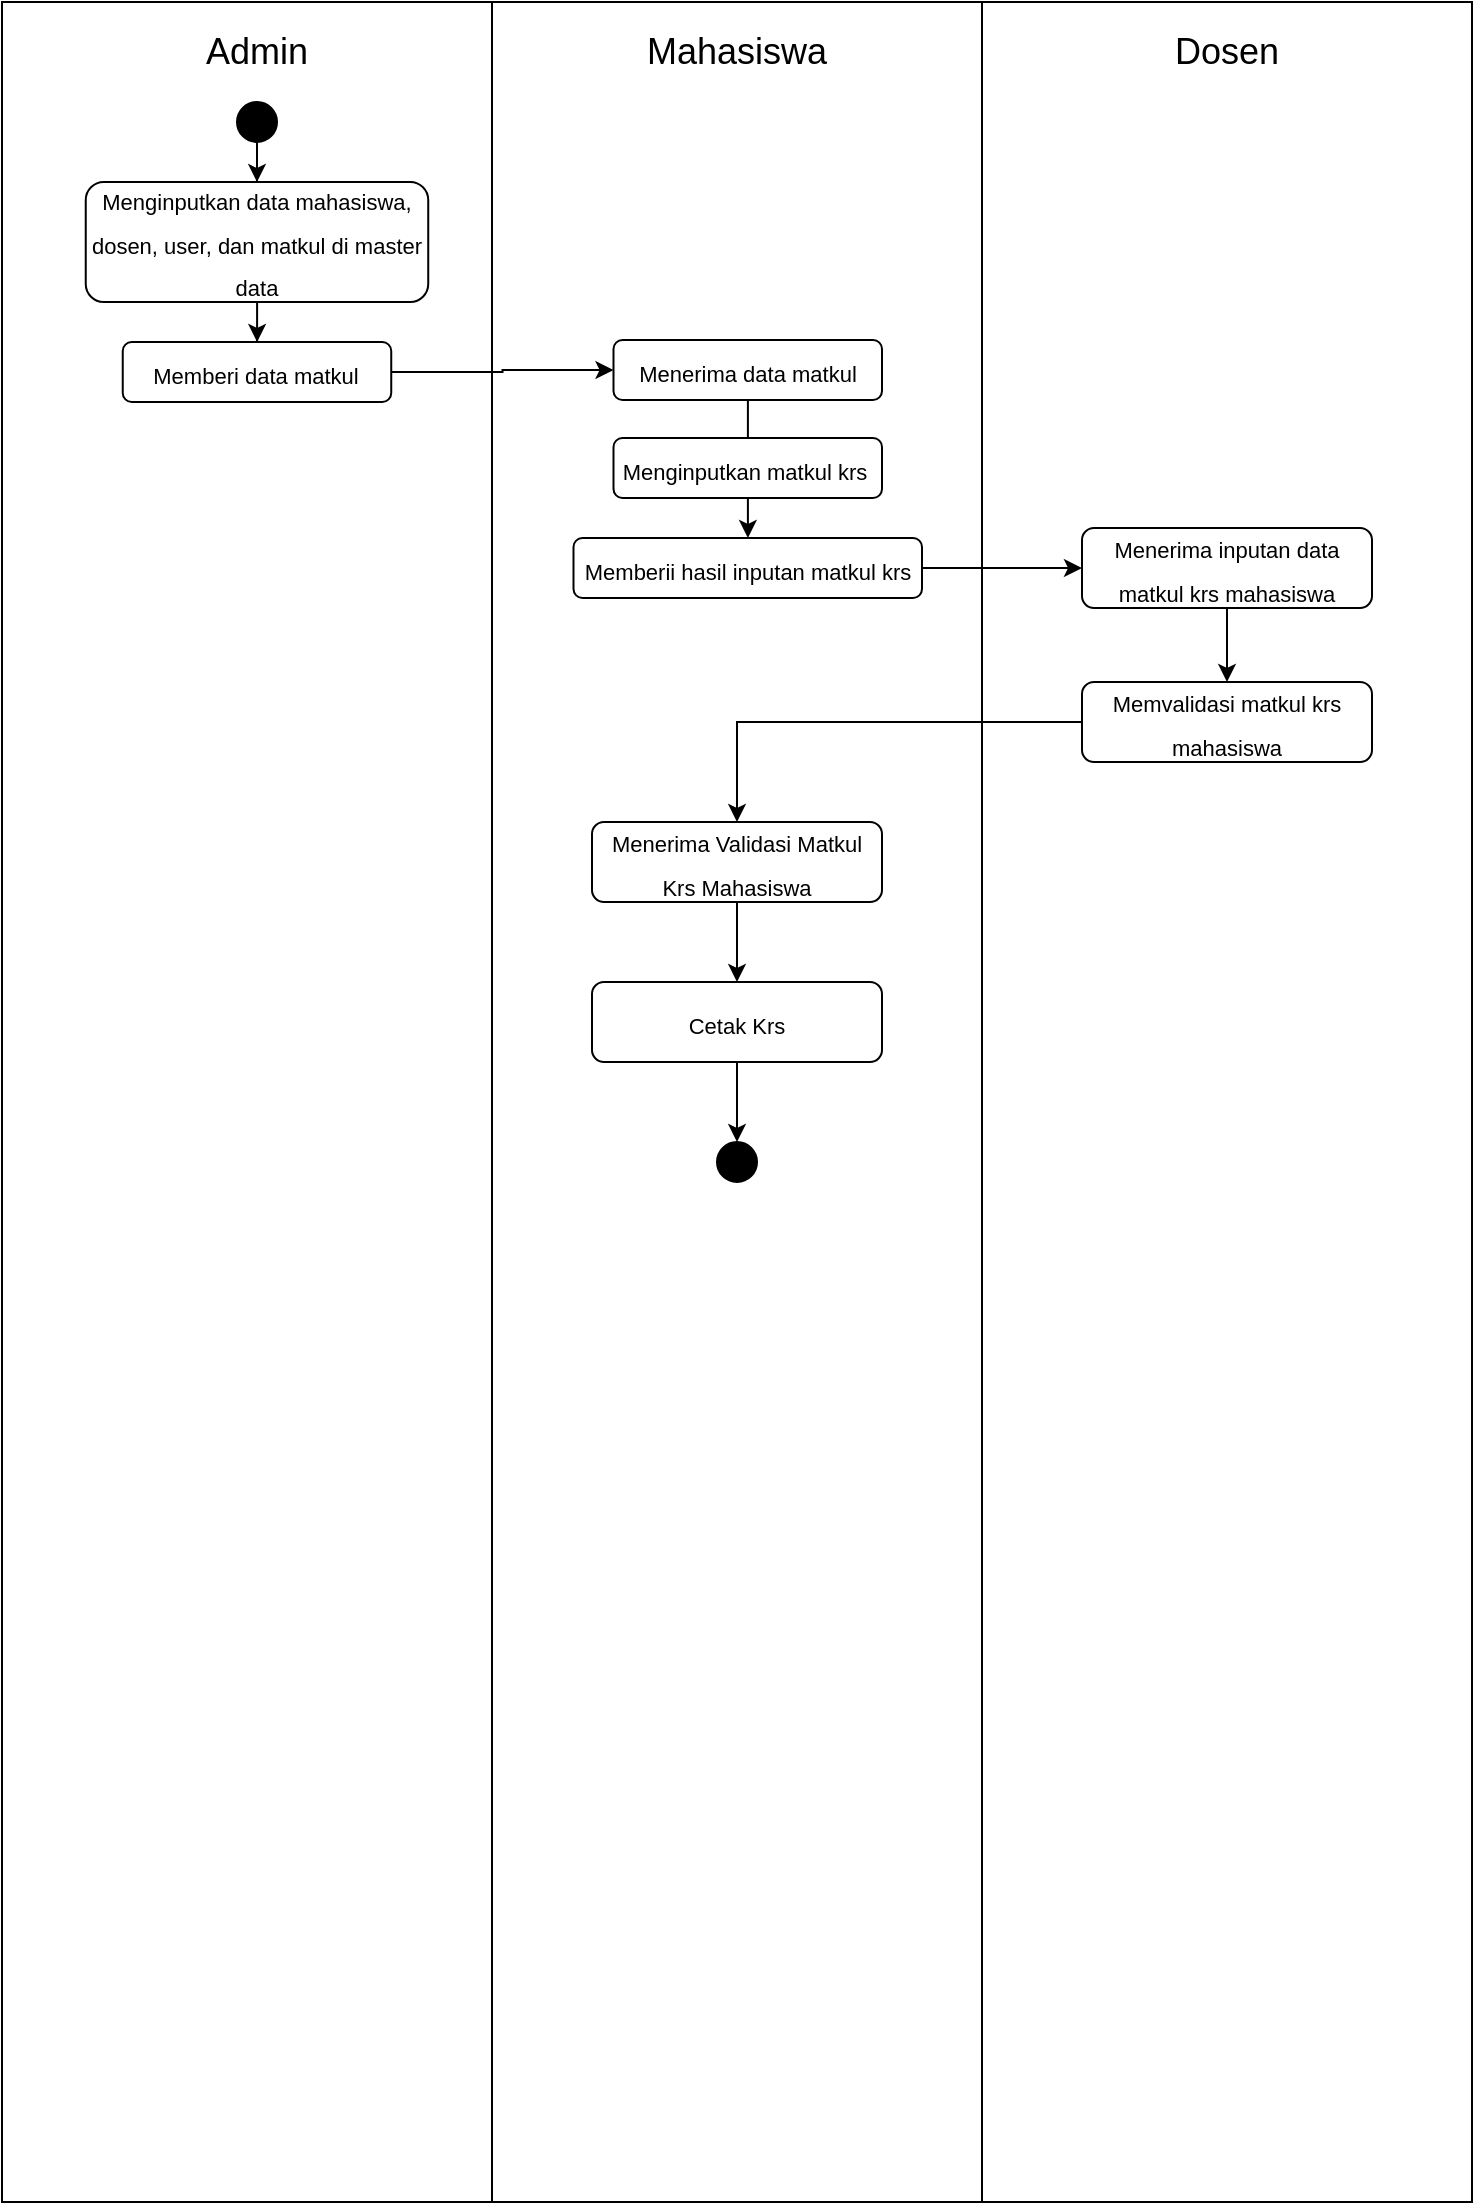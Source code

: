 <mxfile version="18.0.7" type="device"><diagram id="aNQRTKsB49J0bUeR4ysi" name="Page-1"><mxGraphModel dx="1240" dy="616" grid="1" gridSize="10" guides="1" tooltips="1" connect="1" arrows="1" fold="1" page="1" pageScale="1" pageWidth="827" pageHeight="1169" math="0" shadow="0"><root><mxCell id="0"/><mxCell id="1" parent="0"/><mxCell id="pEez6_YoMz6FKrEiYq0a-4" value="" style="group;movable=0;resizable=0;rotatable=0;deletable=0;editable=0;connectable=0;" parent="1" vertex="1" connectable="0"><mxGeometry x="45" y="40" width="735" height="1100" as="geometry"/></mxCell><mxCell id="pEez6_YoMz6FKrEiYq0a-1" value="" style="rounded=0;whiteSpace=wrap;html=1;movable=0;resizable=0;rotatable=0;deletable=0;editable=0;connectable=0;" parent="pEez6_YoMz6FKrEiYq0a-4" vertex="1"><mxGeometry width="245" height="1100" as="geometry"/></mxCell><mxCell id="pEez6_YoMz6FKrEiYq0a-2" value="" style="rounded=0;whiteSpace=wrap;html=1;movable=0;resizable=0;rotatable=0;deletable=0;editable=0;connectable=0;" parent="pEez6_YoMz6FKrEiYq0a-4" vertex="1"><mxGeometry x="245" width="245" height="1100" as="geometry"/></mxCell><mxCell id="pEez6_YoMz6FKrEiYq0a-3" value="" style="rounded=0;whiteSpace=wrap;html=1;movable=0;resizable=0;rotatable=0;deletable=0;editable=0;connectable=0;" parent="pEez6_YoMz6FKrEiYq0a-4" vertex="1"><mxGeometry x="490" width="245" height="1100" as="geometry"/></mxCell><mxCell id="pEez6_YoMz6FKrEiYq0a-5" value="&lt;font style=&quot;font-size: 18px&quot;&gt;Admin&lt;/font&gt;" style="text;html=1;strokeColor=none;fillColor=none;align=center;verticalAlign=middle;whiteSpace=wrap;rounded=0;" parent="pEez6_YoMz6FKrEiYq0a-4" vertex="1"><mxGeometry x="55" y="10" width="145" height="30" as="geometry"/></mxCell><mxCell id="pEez6_YoMz6FKrEiYq0a-6" value="&lt;font style=&quot;font-size: 18px&quot;&gt;Mahasiswa&lt;/font&gt;" style="text;html=1;strokeColor=none;fillColor=none;align=center;verticalAlign=middle;whiteSpace=wrap;rounded=0;" parent="pEez6_YoMz6FKrEiYq0a-4" vertex="1"><mxGeometry x="295" y="10" width="145" height="30" as="geometry"/></mxCell><mxCell id="pEez6_YoMz6FKrEiYq0a-7" value="&lt;font style=&quot;font-size: 18px&quot;&gt;Dosen&lt;/font&gt;" style="text;html=1;strokeColor=none;fillColor=none;align=center;verticalAlign=middle;whiteSpace=wrap;rounded=0;" parent="pEez6_YoMz6FKrEiYq0a-4" vertex="1"><mxGeometry x="540" y="10" width="145" height="30" as="geometry"/></mxCell><mxCell id="Z4rFjwd35YUzVqbedpoi-10" style="edgeStyle=orthogonalEdgeStyle;rounded=0;orthogonalLoop=1;jettySize=auto;html=1;entryX=0.5;entryY=0;entryDx=0;entryDy=0;" edge="1" parent="pEez6_YoMz6FKrEiYq0a-4" source="pEez6_YoMz6FKrEiYq0a-9" target="pEez6_YoMz6FKrEiYq0a-10"><mxGeometry relative="1" as="geometry"/></mxCell><mxCell id="pEez6_YoMz6FKrEiYq0a-9" value="" style="ellipse;whiteSpace=wrap;html=1;aspect=fixed;fontSize=18;fillColor=#000000;" parent="pEez6_YoMz6FKrEiYq0a-4" vertex="1"><mxGeometry x="117.5" y="50" width="20" height="20" as="geometry"/></mxCell><mxCell id="pEez6_YoMz6FKrEiYq0a-17" style="edgeStyle=orthogonalEdgeStyle;rounded=0;orthogonalLoop=1;jettySize=auto;html=1;fontSize=11;" parent="pEez6_YoMz6FKrEiYq0a-4" source="pEez6_YoMz6FKrEiYq0a-10" target="pEez6_YoMz6FKrEiYq0a-13" edge="1"><mxGeometry relative="1" as="geometry"/></mxCell><mxCell id="pEez6_YoMz6FKrEiYq0a-10" value="&lt;font style=&quot;font-size: 11px&quot;&gt;Menginputkan data mahasiswa, dosen, user, dan matkul di master data&lt;/font&gt;" style="rounded=1;whiteSpace=wrap;html=1;fontSize=18;fillColor=#FFFFFF;" parent="pEez6_YoMz6FKrEiYq0a-4" vertex="1"><mxGeometry x="41.87" y="90" width="171.25" height="60" as="geometry"/></mxCell><mxCell id="Z4rFjwd35YUzVqbedpoi-4" style="edgeStyle=orthogonalEdgeStyle;rounded=0;orthogonalLoop=1;jettySize=auto;html=1;entryX=0.5;entryY=0;entryDx=0;entryDy=0;" edge="1" parent="pEez6_YoMz6FKrEiYq0a-4" source="pEez6_YoMz6FKrEiYq0a-11" target="pEez6_YoMz6FKrEiYq0a-19"><mxGeometry relative="1" as="geometry"/></mxCell><mxCell id="pEez6_YoMz6FKrEiYq0a-11" value="&lt;span style=&quot;font-size: 11px&quot;&gt;Menerima data matkul&lt;/span&gt;" style="rounded=1;whiteSpace=wrap;html=1;fontSize=18;fillColor=#FFFFFF;" parent="pEez6_YoMz6FKrEiYq0a-4" vertex="1"><mxGeometry x="305.75" y="169" width="134.25" height="30" as="geometry"/></mxCell><mxCell id="pEez6_YoMz6FKrEiYq0a-18" style="edgeStyle=orthogonalEdgeStyle;rounded=0;orthogonalLoop=1;jettySize=auto;html=1;entryX=0;entryY=0.5;entryDx=0;entryDy=0;fontSize=11;" parent="pEez6_YoMz6FKrEiYq0a-4" source="pEez6_YoMz6FKrEiYq0a-13" target="pEez6_YoMz6FKrEiYq0a-11" edge="1"><mxGeometry relative="1" as="geometry"/></mxCell><mxCell id="pEez6_YoMz6FKrEiYq0a-13" value="&lt;span style=&quot;font-size: 11px&quot;&gt;Memberi data matkul&lt;/span&gt;" style="rounded=1;whiteSpace=wrap;html=1;fontSize=18;fillColor=#FFFFFF;" parent="pEez6_YoMz6FKrEiYq0a-4" vertex="1"><mxGeometry x="60.37" y="170" width="134.25" height="30" as="geometry"/></mxCell><mxCell id="Z4rFjwd35YUzVqbedpoi-6" style="edgeStyle=orthogonalEdgeStyle;rounded=0;orthogonalLoop=1;jettySize=auto;html=1;" edge="1" parent="pEez6_YoMz6FKrEiYq0a-4" source="pEez6_YoMz6FKrEiYq0a-14" target="pEez6_YoMz6FKrEiYq0a-15"><mxGeometry relative="1" as="geometry"/></mxCell><mxCell id="pEez6_YoMz6FKrEiYq0a-14" value="&lt;span style=&quot;font-size: 11px&quot;&gt;Memberii hasil inputan matkul krs&lt;/span&gt;" style="rounded=1;whiteSpace=wrap;html=1;fontSize=18;fillColor=#FFFFFF;" parent="pEez6_YoMz6FKrEiYq0a-4" vertex="1"><mxGeometry x="285.75" y="268" width="174.25" height="30" as="geometry"/></mxCell><mxCell id="Z4rFjwd35YUzVqbedpoi-7" style="edgeStyle=orthogonalEdgeStyle;rounded=0;orthogonalLoop=1;jettySize=auto;html=1;entryX=0.5;entryY=0;entryDx=0;entryDy=0;" edge="1" parent="pEez6_YoMz6FKrEiYq0a-4" source="pEez6_YoMz6FKrEiYq0a-15" target="Z4rFjwd35YUzVqbedpoi-1"><mxGeometry relative="1" as="geometry"/></mxCell><mxCell id="pEez6_YoMz6FKrEiYq0a-15" value="&lt;span style=&quot;font-size: 11px&quot;&gt;Menerima inputan data matkul krs mahasiswa&lt;/span&gt;" style="rounded=1;whiteSpace=wrap;html=1;fontSize=18;fillColor=#FFFFFF;" parent="pEez6_YoMz6FKrEiYq0a-4" vertex="1"><mxGeometry x="540" y="263" width="145" height="40" as="geometry"/></mxCell><mxCell id="Z4rFjwd35YUzVqbedpoi-5" style="edgeStyle=orthogonalEdgeStyle;rounded=0;orthogonalLoop=1;jettySize=auto;html=1;entryX=0.5;entryY=0;entryDx=0;entryDy=0;" edge="1" parent="pEez6_YoMz6FKrEiYq0a-4" source="pEez6_YoMz6FKrEiYq0a-19" target="pEez6_YoMz6FKrEiYq0a-14"><mxGeometry relative="1" as="geometry"/></mxCell><mxCell id="pEez6_YoMz6FKrEiYq0a-19" value="&lt;span style=&quot;font-size: 11px&quot;&gt;Menginputkan matkul krs&amp;nbsp;&lt;/span&gt;" style="rounded=1;whiteSpace=wrap;html=1;fontSize=18;fillColor=#FFFFFF;" parent="pEez6_YoMz6FKrEiYq0a-4" vertex="1"><mxGeometry x="305.75" y="218" width="134.25" height="30" as="geometry"/></mxCell><mxCell id="Z4rFjwd35YUzVqbedpoi-8" style="edgeStyle=orthogonalEdgeStyle;rounded=0;orthogonalLoop=1;jettySize=auto;html=1;" edge="1" parent="pEez6_YoMz6FKrEiYq0a-4" source="Z4rFjwd35YUzVqbedpoi-1" target="Z4rFjwd35YUzVqbedpoi-2"><mxGeometry relative="1" as="geometry"/></mxCell><mxCell id="Z4rFjwd35YUzVqbedpoi-1" value="&lt;span style=&quot;font-size: 11px&quot;&gt;Memvalidasi matkul krs mahasiswa&lt;/span&gt;" style="rounded=1;whiteSpace=wrap;html=1;fontSize=18;fillColor=#FFFFFF;" vertex="1" parent="pEez6_YoMz6FKrEiYq0a-4"><mxGeometry x="540" y="340" width="145" height="40" as="geometry"/></mxCell><mxCell id="Z4rFjwd35YUzVqbedpoi-9" style="edgeStyle=orthogonalEdgeStyle;rounded=0;orthogonalLoop=1;jettySize=auto;html=1;" edge="1" parent="pEez6_YoMz6FKrEiYq0a-4" source="Z4rFjwd35YUzVqbedpoi-2" target="Z4rFjwd35YUzVqbedpoi-3"><mxGeometry relative="1" as="geometry"/></mxCell><mxCell id="Z4rFjwd35YUzVqbedpoi-2" value="&lt;span style=&quot;font-size: 11px&quot;&gt;Menerima Validasi Matkul Krs Mahasiswa&lt;/span&gt;" style="rounded=1;whiteSpace=wrap;html=1;fontSize=18;fillColor=#FFFFFF;" vertex="1" parent="pEez6_YoMz6FKrEiYq0a-4"><mxGeometry x="295" y="410" width="145" height="40" as="geometry"/></mxCell><mxCell id="Z4rFjwd35YUzVqbedpoi-12" style="edgeStyle=orthogonalEdgeStyle;rounded=0;orthogonalLoop=1;jettySize=auto;html=1;entryX=0.5;entryY=0;entryDx=0;entryDy=0;" edge="1" parent="pEez6_YoMz6FKrEiYq0a-4" source="Z4rFjwd35YUzVqbedpoi-3" target="Z4rFjwd35YUzVqbedpoi-11"><mxGeometry relative="1" as="geometry"/></mxCell><mxCell id="Z4rFjwd35YUzVqbedpoi-3" value="&lt;span style=&quot;font-size: 11px&quot;&gt;Cetak Krs&lt;/span&gt;" style="rounded=1;whiteSpace=wrap;html=1;fontSize=18;fillColor=#FFFFFF;" vertex="1" parent="pEez6_YoMz6FKrEiYq0a-4"><mxGeometry x="295" y="490" width="145" height="40" as="geometry"/></mxCell><mxCell id="Z4rFjwd35YUzVqbedpoi-11" value="" style="ellipse;whiteSpace=wrap;html=1;aspect=fixed;fontSize=18;fillColor=#000000;" vertex="1" parent="pEez6_YoMz6FKrEiYq0a-4"><mxGeometry x="357.5" y="570" width="20" height="20" as="geometry"/></mxCell></root></mxGraphModel></diagram></mxfile>